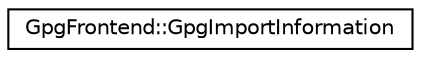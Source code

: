 digraph "Graphical Class Hierarchy"
{
 // INTERACTIVE_SVG=YES
 // LATEX_PDF_SIZE
  edge [fontname="Helvetica",fontsize="10",labelfontname="Helvetica",labelfontsize="10"];
  node [fontname="Helvetica",fontsize="10",shape=record];
  rankdir="LR";
  Node0 [label="GpgFrontend::GpgImportInformation",height=0.2,width=0.4,color="black", fillcolor="white", style="filled",URL="$classGpgFrontend_1_1GpgImportInformation.html",tooltip=" "];
}
